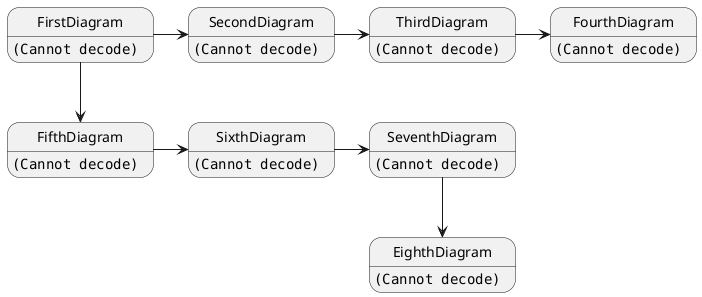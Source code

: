 @startuml

'''''states

FirstDiagram: <img:/Images_For_Diagrams/1Diagram.png>
SecondDiagram: <img:/Images_For_Diagrams/2Diagram.png>
ThirdDiagram: <img:/Images_For_Diagrams/3Diagram.png>
FourthDiagram: <img:/Images_For_Diagrams/4Diagram.png>
FifthDiagram: <img:/Images_For_Diagrams/5Diagram_resized.png>
SixthDiagram: <img:/Images_For_Diagrams/6Diagram.png>
SeventhDiagram: <img:/Images_For_Diagrams/7Diagram.png>
EighthDiagram: <img:/Images_For_Diagrams/8Diagram.png>

'''''transitions

FirstDiagram -right-> SecondDiagram
SecondDiagram -right-> ThirdDiagram
ThirdDiagram -right-> FourthDiagram
FirstDiagram -down-> FifthDiagram
FifthDiagram -right-> SixthDiagram
SixthDiagram -right-> SeventhDiagram
SeventhDiagram -down-> EighthDiagram

@enduml